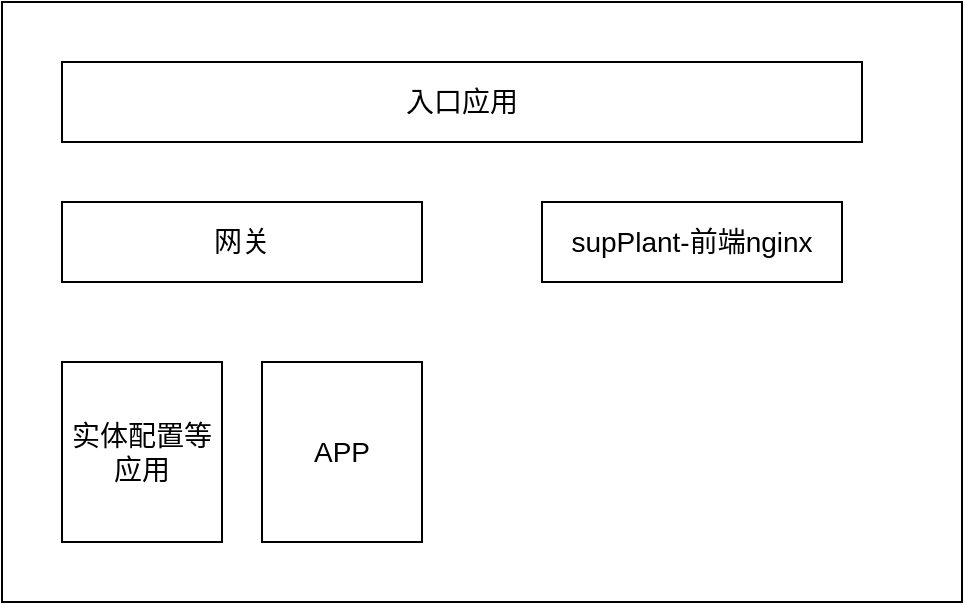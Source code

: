 <mxfile version="14.6.13" type="device"><diagram id="E6zlAQHYq3s8Izb6XTt-" name="第 1 页"><mxGraphModel dx="1038" dy="607" grid="1" gridSize="10" guides="1" tooltips="1" connect="1" arrows="1" fold="1" page="1" pageScale="1" pageWidth="827" pageHeight="1169" math="0" shadow="0"><root><mxCell id="0"/><mxCell id="1" parent="0"/><mxCell id="H7dgjiegj-qKeWQ3g4Xr-1" value="" style="rounded=0;whiteSpace=wrap;html=1;fillColor=none;" vertex="1" parent="1"><mxGeometry x="160" y="140" width="480" height="300" as="geometry"/></mxCell><mxCell id="H7dgjiegj-qKeWQ3g4Xr-5" value="&lt;font style=&quot;font-size: 14px&quot;&gt;入口应用&lt;/font&gt;" style="rounded=0;whiteSpace=wrap;html=1;fillColor=none;" vertex="1" parent="1"><mxGeometry x="190" y="170" width="400" height="40" as="geometry"/></mxCell><mxCell id="H7dgjiegj-qKeWQ3g4Xr-6" value="&lt;font style=&quot;font-size: 14px&quot;&gt;网关&lt;/font&gt;" style="rounded=0;whiteSpace=wrap;html=1;fillColor=none;" vertex="1" parent="1"><mxGeometry x="190" y="240" width="180" height="40" as="geometry"/></mxCell><mxCell id="H7dgjiegj-qKeWQ3g4Xr-7" value="&lt;font style=&quot;font-size: 14px&quot;&gt;supPlant-前端nginx&lt;/font&gt;" style="rounded=0;whiteSpace=wrap;html=1;fillColor=none;" vertex="1" parent="1"><mxGeometry x="430" y="240" width="150" height="40" as="geometry"/></mxCell><mxCell id="H7dgjiegj-qKeWQ3g4Xr-8" value="&lt;font style=&quot;font-size: 14px&quot;&gt;实体配置等应用&lt;/font&gt;" style="rounded=0;whiteSpace=wrap;html=1;fillColor=none;" vertex="1" parent="1"><mxGeometry x="190" y="320" width="80" height="90" as="geometry"/></mxCell><mxCell id="H7dgjiegj-qKeWQ3g4Xr-9" value="&lt;font style=&quot;font-size: 14px&quot;&gt;APP&lt;/font&gt;" style="rounded=0;whiteSpace=wrap;html=1;fillColor=none;" vertex="1" parent="1"><mxGeometry x="290" y="320" width="80" height="90" as="geometry"/></mxCell></root></mxGraphModel></diagram></mxfile>
